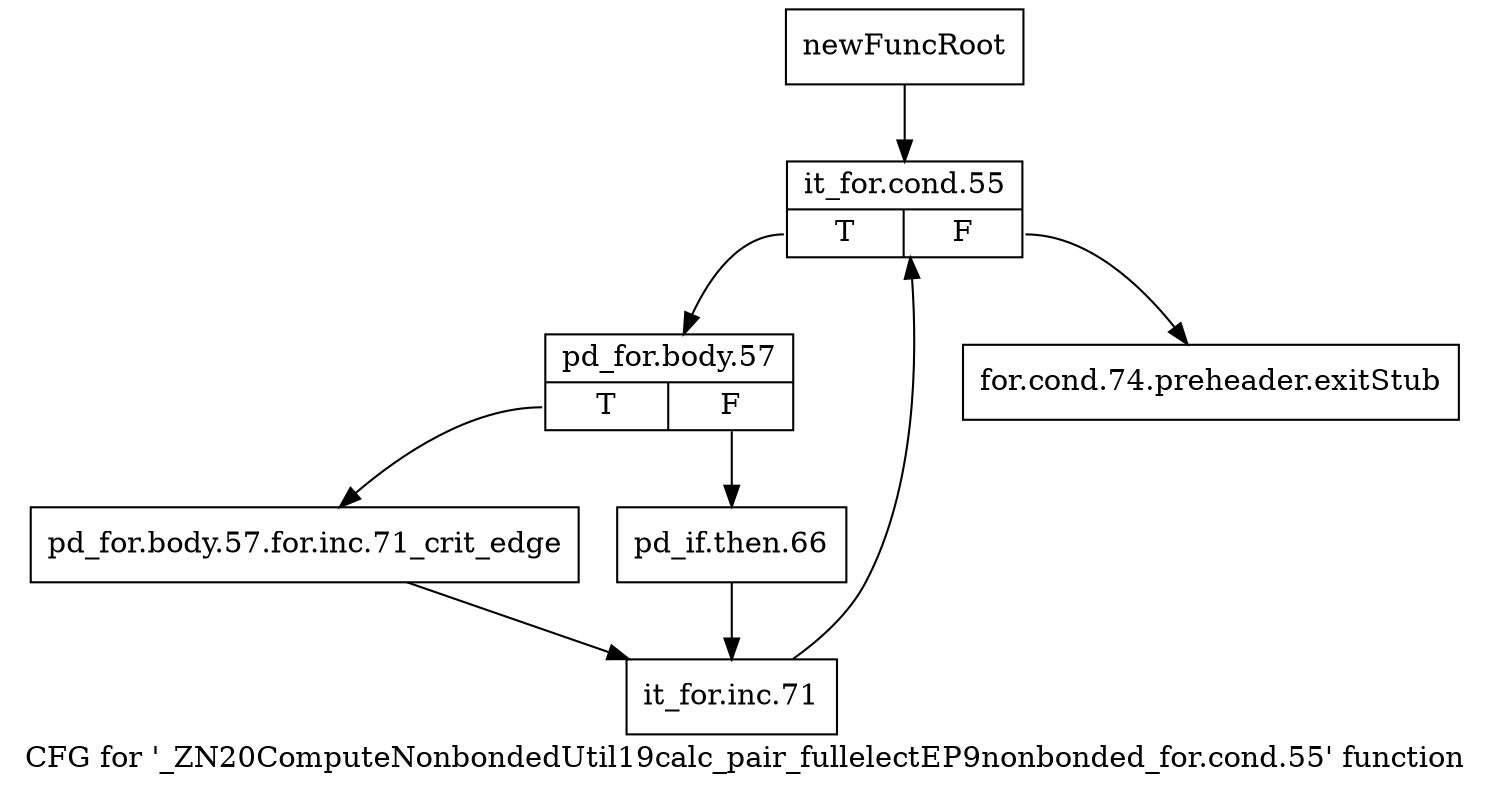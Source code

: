 digraph "CFG for '_ZN20ComputeNonbondedUtil19calc_pair_fullelectEP9nonbonded_for.cond.55' function" {
	label="CFG for '_ZN20ComputeNonbondedUtil19calc_pair_fullelectEP9nonbonded_for.cond.55' function";

	Node0x235bb50 [shape=record,label="{newFuncRoot}"];
	Node0x235bb50 -> Node0x235bbf0;
	Node0x235bba0 [shape=record,label="{for.cond.74.preheader.exitStub}"];
	Node0x235bbf0 [shape=record,label="{it_for.cond.55|{<s0>T|<s1>F}}"];
	Node0x235bbf0:s0 -> Node0x235bc40;
	Node0x235bbf0:s1 -> Node0x235bba0;
	Node0x235bc40 [shape=record,label="{pd_for.body.57|{<s0>T|<s1>F}}"];
	Node0x235bc40:s0 -> Node0x235bce0;
	Node0x235bc40:s1 -> Node0x235bc90;
	Node0x235bc90 [shape=record,label="{pd_if.then.66}"];
	Node0x235bc90 -> Node0x235bd30;
	Node0x235bce0 [shape=record,label="{pd_for.body.57.for.inc.71_crit_edge}"];
	Node0x235bce0 -> Node0x235bd30;
	Node0x235bd30 [shape=record,label="{it_for.inc.71}"];
	Node0x235bd30 -> Node0x235bbf0;
}
